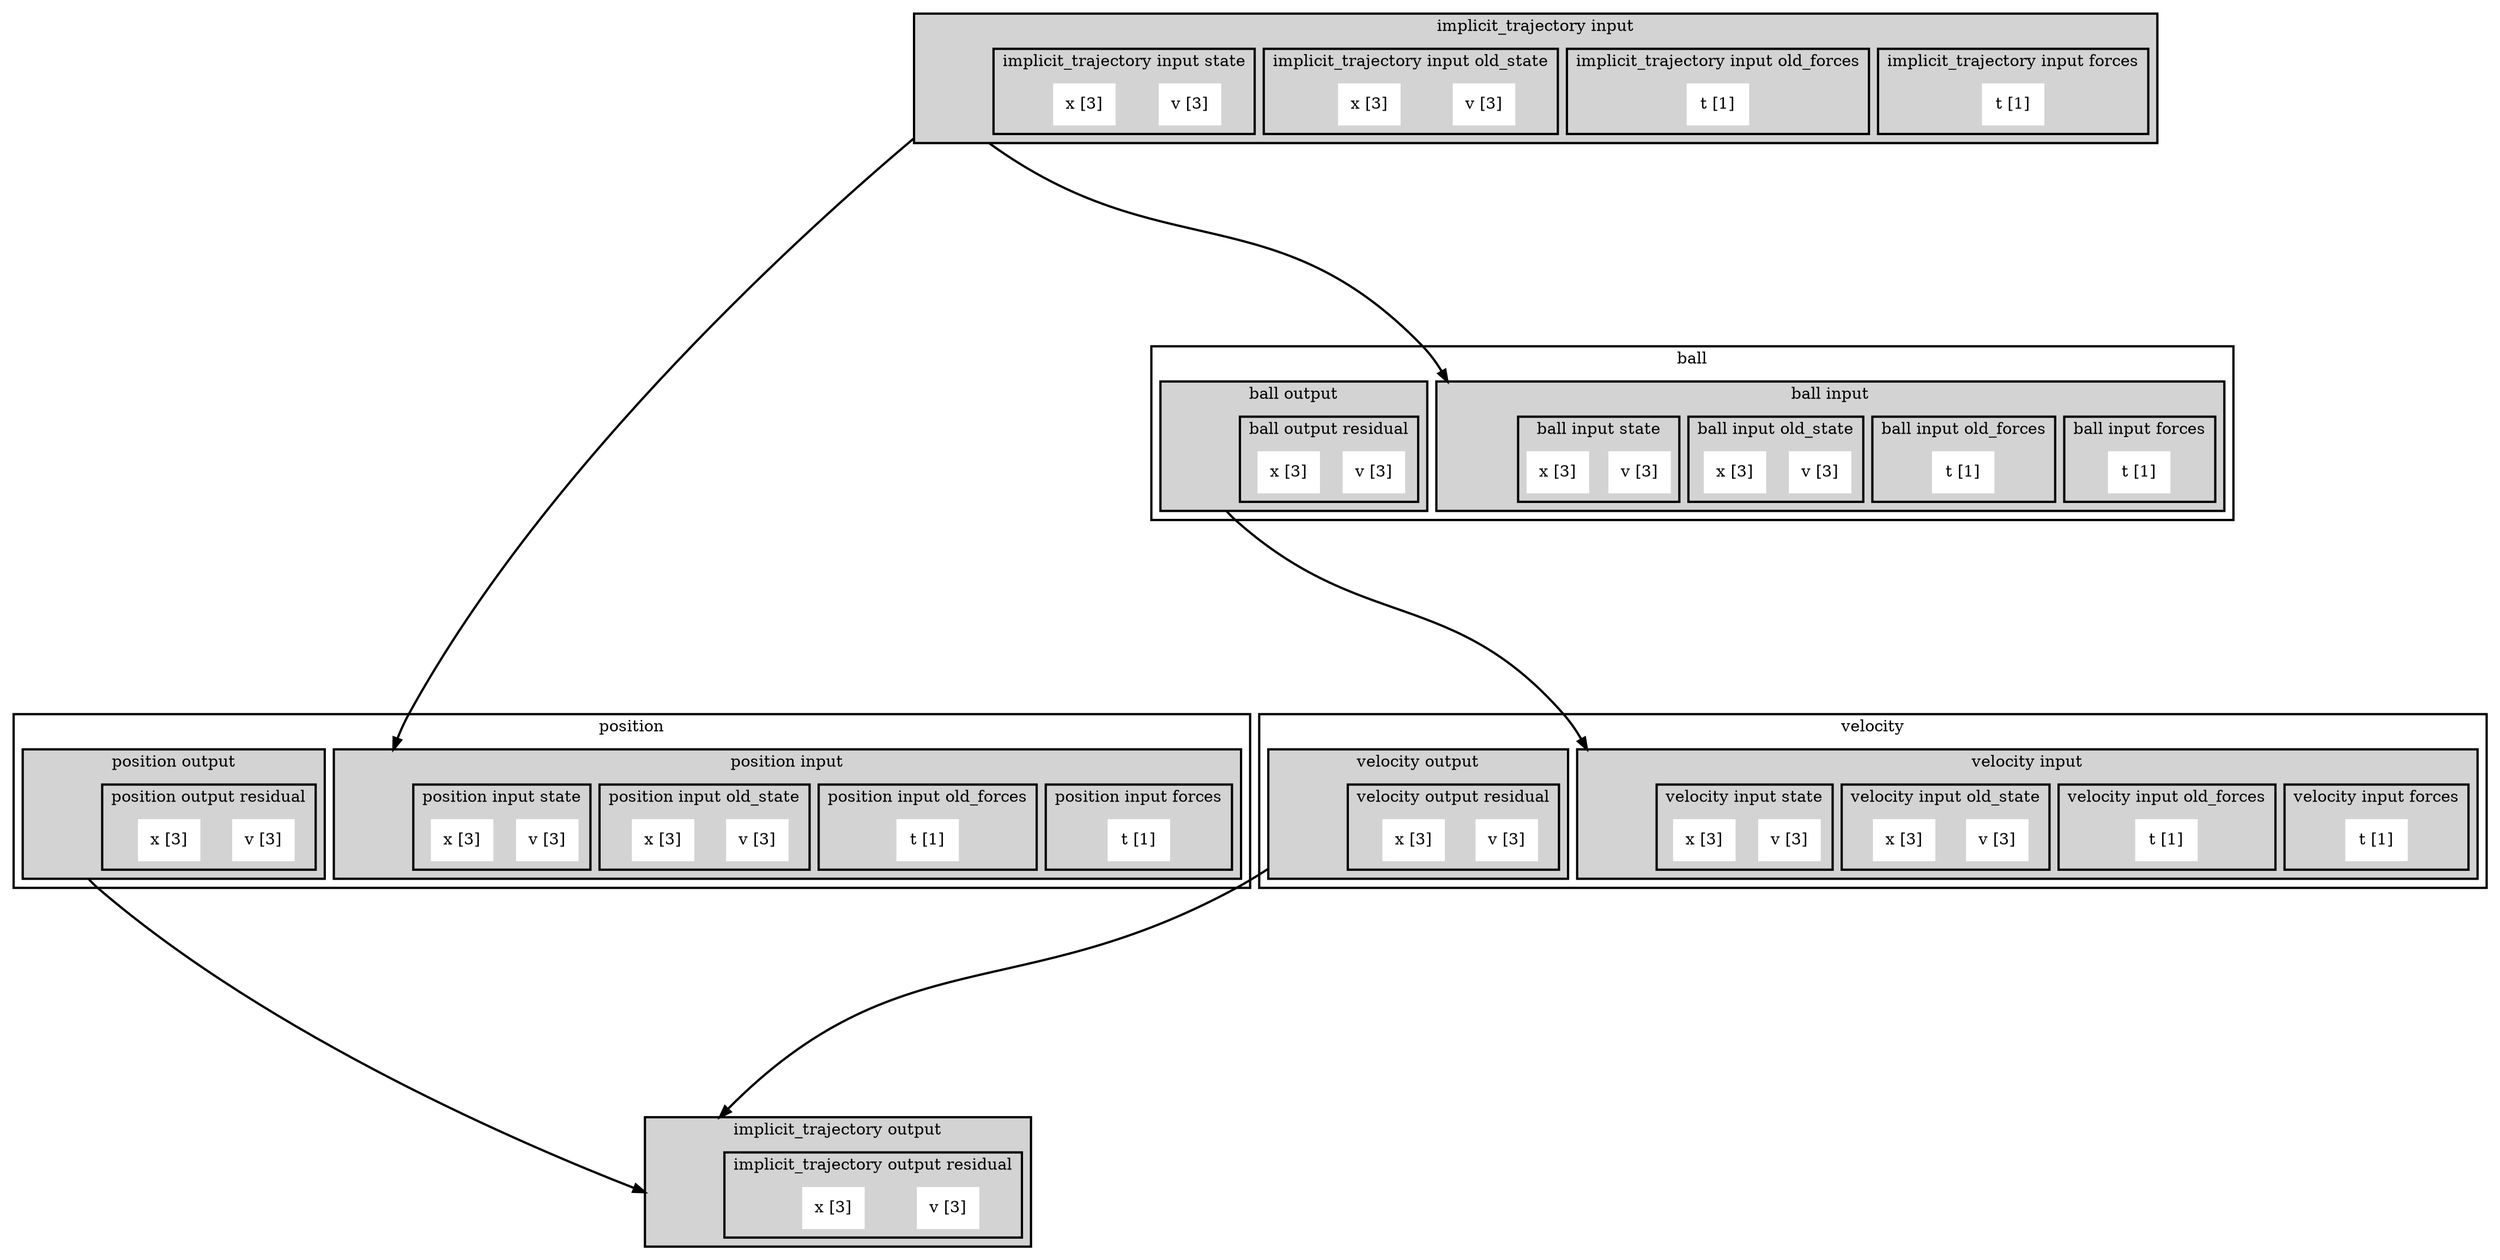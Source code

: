 digraph {
compound = true
graph [ranksep = 4, penwidth = 2]
subgraph cluster_1 {
label = "implicit_trajectory input"
bgcolor = lightgrey
"implicit_trajectory input" [label = "", style = invis]
subgraph cluster_2 {
label = "implicit_trajectory input forces"
bgcolor = lightgrey
"implicit_trajectory input forces t" [style = filled, color = white, shape = Square, label = "t [1]"]
}
subgraph cluster_3 {
label = "implicit_trajectory input old_forces"
bgcolor = lightgrey
"implicit_trajectory input old_forces t" [style = filled, color = white, shape = Square, label = "t [1]"]
}
subgraph cluster_4 {
label = "implicit_trajectory input old_state"
bgcolor = lightgrey
"implicit_trajectory input old_state v" [style = filled, color = white, shape = Square, label = "v [3]"]
"implicit_trajectory input old_state x" [style = filled, color = white, shape = Square, label = "x [3]"]
}
subgraph cluster_5 {
label = "implicit_trajectory input state"
bgcolor = lightgrey
"implicit_trajectory input state v" [style = filled, color = white, shape = Square, label = "v [3]"]
"implicit_trajectory input state x" [style = filled, color = white, shape = Square, label = "x [3]"]
}
}
subgraph cluster_6 {
label = "position"
subgraph cluster_7 {
label = "position input"
bgcolor = lightgrey
"position input" [label = "", style = invis]
subgraph cluster_8 {
label = "position input forces"
bgcolor = lightgrey
"position input forces t" [style = filled, color = white, shape = Square, label = "t [1]"]
}
subgraph cluster_9 {
label = "position input old_forces"
bgcolor = lightgrey
"position input old_forces t" [style = filled, color = white, shape = Square, label = "t [1]"]
}
subgraph cluster_10 {
label = "position input old_state"
bgcolor = lightgrey
"position input old_state v" [style = filled, color = white, shape = Square, label = "v [3]"]
"position input old_state x" [style = filled, color = white, shape = Square, label = "x [3]"]
}
subgraph cluster_11 {
label = "position input state"
bgcolor = lightgrey
"position input state v" [style = filled, color = white, shape = Square, label = "v [3]"]
"position input state x" [style = filled, color = white, shape = Square, label = "x [3]"]
}
}
subgraph cluster_12 {
label = "position output"
bgcolor = lightgrey
"position output" [label = "", style = invis]
subgraph cluster_13 {
label = "position output residual"
bgcolor = lightgrey
"position output residual v" [style = filled, color = white, shape = Square, label = "v [3]"]
"position output residual x" [style = filled, color = white, shape = Square, label = "x [3]"]
}
}
"implicit_trajectory input" -> "position input"[ltail = cluster_1, lhead = cluster_7, penwidth = 2]
}
subgraph cluster_14 {
label = "ball"
subgraph cluster_15 {
label = "ball input"
bgcolor = lightgrey
"ball input" [label = "", style = invis]
subgraph cluster_16 {
label = "ball input forces"
bgcolor = lightgrey
"ball input forces t" [style = filled, color = white, shape = Square, label = "t [1]"]
}
subgraph cluster_17 {
label = "ball input old_forces"
bgcolor = lightgrey
"ball input old_forces t" [style = filled, color = white, shape = Square, label = "t [1]"]
}
subgraph cluster_18 {
label = "ball input old_state"
bgcolor = lightgrey
"ball input old_state v" [style = filled, color = white, shape = Square, label = "v [3]"]
"ball input old_state x" [style = filled, color = white, shape = Square, label = "x [3]"]
}
subgraph cluster_19 {
label = "ball input state"
bgcolor = lightgrey
"ball input state v" [style = filled, color = white, shape = Square, label = "v [3]"]
"ball input state x" [style = filled, color = white, shape = Square, label = "x [3]"]
}
}
subgraph cluster_20 {
label = "ball output"
bgcolor = lightgrey
"ball output" [label = "", style = invis]
subgraph cluster_21 {
label = "ball output residual"
bgcolor = lightgrey
"ball output residual v" [style = filled, color = white, shape = Square, label = "v [3]"]
"ball output residual x" [style = filled, color = white, shape = Square, label = "x [3]"]
}
}
"implicit_trajectory input" -> "ball input"[ltail = cluster_1, lhead = cluster_15, penwidth = 2]
}
subgraph cluster_22 {
label = "velocity"
subgraph cluster_23 {
label = "velocity input"
bgcolor = lightgrey
"velocity input" [label = "", style = invis]
subgraph cluster_24 {
label = "velocity input forces"
bgcolor = lightgrey
"velocity input forces t" [style = filled, color = white, shape = Square, label = "t [1]"]
}
subgraph cluster_25 {
label = "velocity input old_forces"
bgcolor = lightgrey
"velocity input old_forces t" [style = filled, color = white, shape = Square, label = "t [1]"]
}
subgraph cluster_26 {
label = "velocity input old_state"
bgcolor = lightgrey
"velocity input old_state v" [style = filled, color = white, shape = Square, label = "v [3]"]
"velocity input old_state x" [style = filled, color = white, shape = Square, label = "x [3]"]
}
subgraph cluster_27 {
label = "velocity input state"
bgcolor = lightgrey
"velocity input state v" [style = filled, color = white, shape = Square, label = "v [3]"]
"velocity input state x" [style = filled, color = white, shape = Square, label = "x [3]"]
}
}
subgraph cluster_28 {
label = "velocity output"
bgcolor = lightgrey
"velocity output" [label = "", style = invis]
subgraph cluster_29 {
label = "velocity output residual"
bgcolor = lightgrey
"velocity output residual v" [style = filled, color = white, shape = Square, label = "v [3]"]
"velocity output residual x" [style = filled, color = white, shape = Square, label = "x [3]"]
}
}
"ball output" -> "velocity input"[ltail = cluster_20, lhead = cluster_23, penwidth = 2]
}
subgraph cluster_31 {
label = "implicit_trajectory output"
bgcolor = lightgrey
"implicit_trajectory output" [label = "", style = invis]
subgraph cluster_32 {
label = "implicit_trajectory output residual"
bgcolor = lightgrey
"implicit_trajectory output residual v" [style = filled, color = white, shape = Square, label = "v [3]"]
"implicit_trajectory output residual x" [style = filled, color = white, shape = Square, label = "x [3]"]
}
}
"position output" -> "implicit_trajectory output"[ltail = cluster_12, lhead = cluster_31, penwidth = 2]
"velocity output" -> "implicit_trajectory output"[ltail = cluster_28, lhead = cluster_31, penwidth = 2]
}
